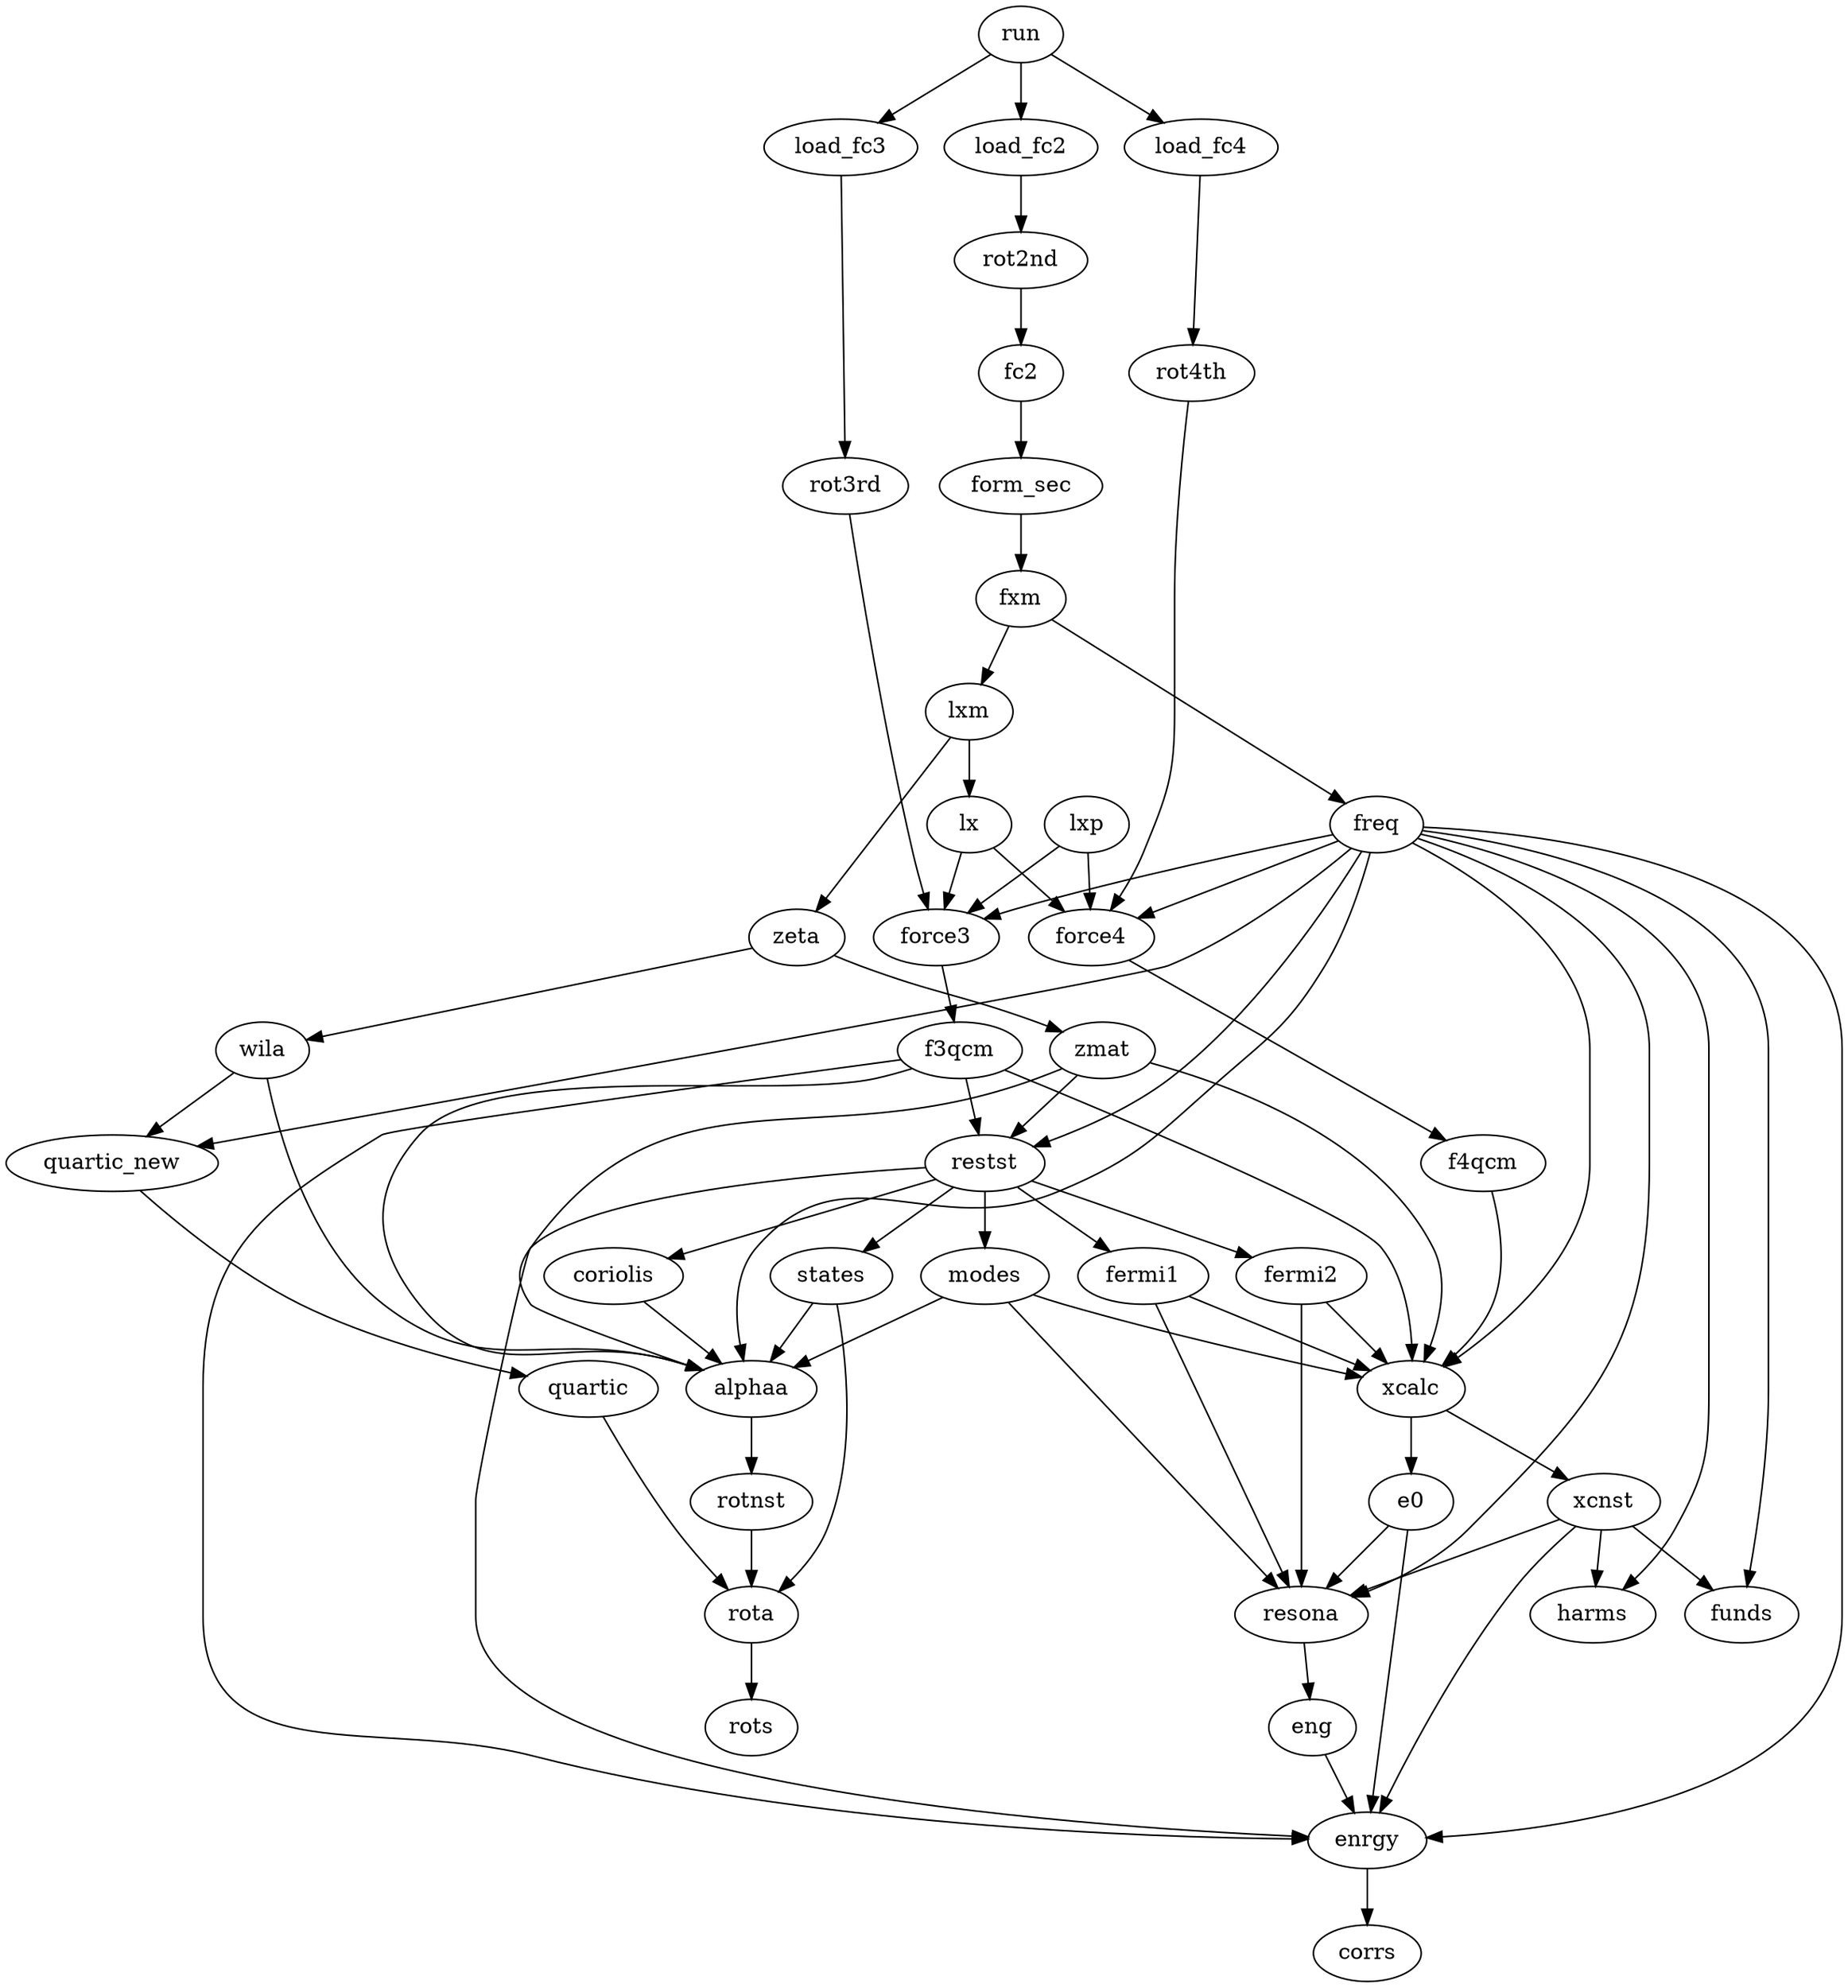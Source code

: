 digraph main {
	run -> load_fc2 -> rot2nd -> fc2;
	fc2 -> form_sec -> fxm -> freq;
	fxm -> lxm;
	lxm -> lx;

	// cubic section
	run -> load_fc3 -> rot3rd;
	rot3rd -> force3;
	lx -> force3;
	lxp -> force3;
	freq -> force3;
	force3 -> f3qcm;

	// quartic section
	run -> load_fc4 -> rot4th -> force4;
	lx -> force4;
	lxp -> force4;
	freq -> force4;
	force4 -> f4qcm;

	lxm -> zeta -> zmat;
	zeta -> wila;

	{zmat f3qcm freq} -> restst;
	restst -> {coriolis fermi1 fermi2 states modes};

	{f4qcm freq f3qcm zmat modes fermi1 fermi2} -> xcalc -> {xcnst e0};

	{freq xcnst} -> {harms funds};

	{freq wila zmat f3qcm modes states coriolis} -> alphaa -> rotnst;

	{e0 modes freq xcnst fermi1 fermi2} -> resona -> eng;

	{eng freq xcnst restst f3qcm e0} -> enrgy -> corrs;

	{freq wila} -> quartic_new -> quartic

	{rotnst states quartic} -> rota -> rots;
}
